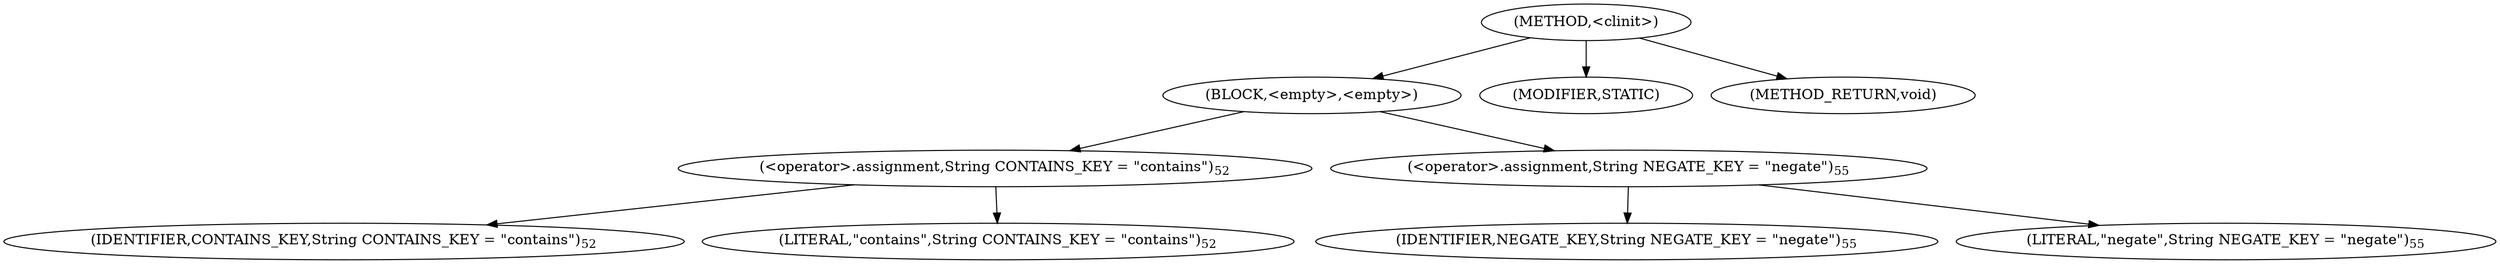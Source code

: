 digraph "&lt;clinit&gt;" {  
"417" [label = <(METHOD,&lt;clinit&gt;)> ]
"418" [label = <(BLOCK,&lt;empty&gt;,&lt;empty&gt;)> ]
"419" [label = <(&lt;operator&gt;.assignment,String CONTAINS_KEY = &quot;contains&quot;)<SUB>52</SUB>> ]
"420" [label = <(IDENTIFIER,CONTAINS_KEY,String CONTAINS_KEY = &quot;contains&quot;)<SUB>52</SUB>> ]
"421" [label = <(LITERAL,&quot;contains&quot;,String CONTAINS_KEY = &quot;contains&quot;)<SUB>52</SUB>> ]
"422" [label = <(&lt;operator&gt;.assignment,String NEGATE_KEY = &quot;negate&quot;)<SUB>55</SUB>> ]
"423" [label = <(IDENTIFIER,NEGATE_KEY,String NEGATE_KEY = &quot;negate&quot;)<SUB>55</SUB>> ]
"424" [label = <(LITERAL,&quot;negate&quot;,String NEGATE_KEY = &quot;negate&quot;)<SUB>55</SUB>> ]
"425" [label = <(MODIFIER,STATIC)> ]
"426" [label = <(METHOD_RETURN,void)> ]
  "417" -> "418" 
  "417" -> "425" 
  "417" -> "426" 
  "418" -> "419" 
  "418" -> "422" 
  "419" -> "420" 
  "419" -> "421" 
  "422" -> "423" 
  "422" -> "424" 
}
